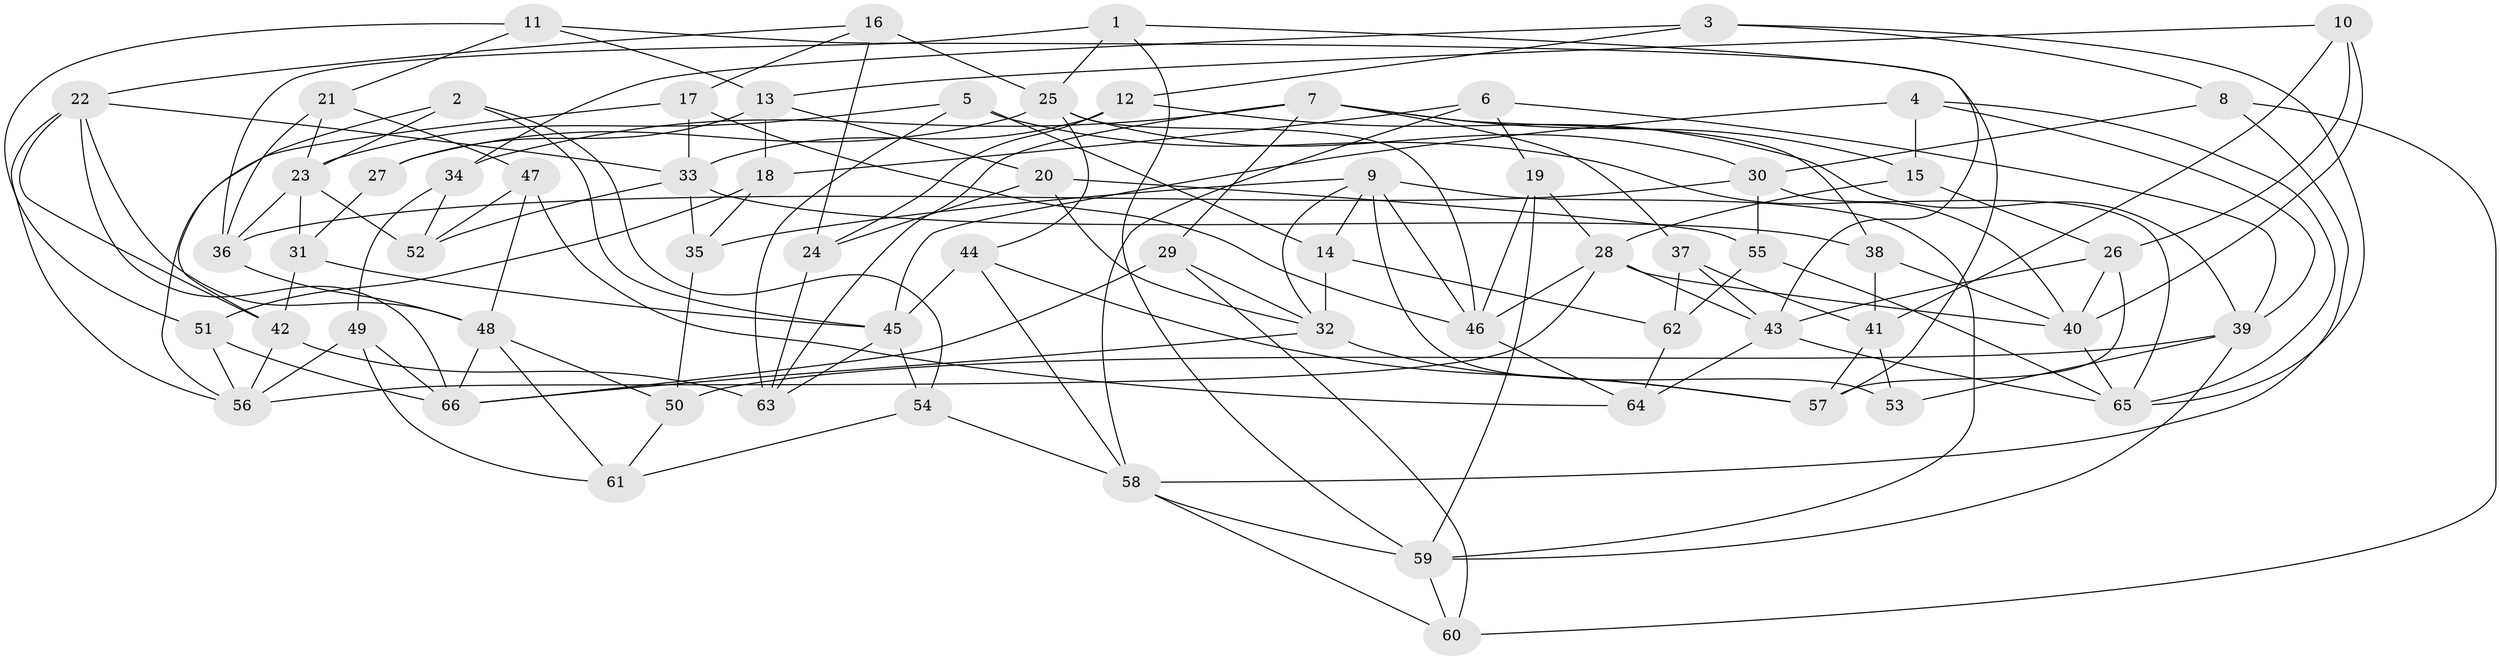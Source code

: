 // original degree distribution, {4: 1.0}
// Generated by graph-tools (version 1.1) at 2025/38/03/04/25 23:38:14]
// undirected, 66 vertices, 154 edges
graph export_dot {
  node [color=gray90,style=filled];
  1;
  2;
  3;
  4;
  5;
  6;
  7;
  8;
  9;
  10;
  11;
  12;
  13;
  14;
  15;
  16;
  17;
  18;
  19;
  20;
  21;
  22;
  23;
  24;
  25;
  26;
  27;
  28;
  29;
  30;
  31;
  32;
  33;
  34;
  35;
  36;
  37;
  38;
  39;
  40;
  41;
  42;
  43;
  44;
  45;
  46;
  47;
  48;
  49;
  50;
  51;
  52;
  53;
  54;
  55;
  56;
  57;
  58;
  59;
  60;
  61;
  62;
  63;
  64;
  65;
  66;
  1 -- 25 [weight=1.0];
  1 -- 36 [weight=1.0];
  1 -- 43 [weight=1.0];
  1 -- 59 [weight=1.0];
  2 -- 23 [weight=1.0];
  2 -- 42 [weight=1.0];
  2 -- 45 [weight=1.0];
  2 -- 54 [weight=1.0];
  3 -- 8 [weight=1.0];
  3 -- 12 [weight=1.0];
  3 -- 34 [weight=1.0];
  3 -- 65 [weight=1.0];
  4 -- 15 [weight=1.0];
  4 -- 39 [weight=1.0];
  4 -- 45 [weight=1.0];
  4 -- 65 [weight=1.0];
  5 -- 14 [weight=1.0];
  5 -- 23 [weight=1.0];
  5 -- 40 [weight=1.0];
  5 -- 63 [weight=1.0];
  6 -- 18 [weight=1.0];
  6 -- 19 [weight=1.0];
  6 -- 39 [weight=1.0];
  6 -- 58 [weight=1.0];
  7 -- 15 [weight=1.0];
  7 -- 29 [weight=1.0];
  7 -- 34 [weight=1.0];
  7 -- 37 [weight=1.0];
  7 -- 38 [weight=1.0];
  7 -- 63 [weight=1.0];
  8 -- 30 [weight=1.0];
  8 -- 58 [weight=1.0];
  8 -- 60 [weight=1.0];
  9 -- 14 [weight=1.0];
  9 -- 32 [weight=1.0];
  9 -- 35 [weight=1.0];
  9 -- 46 [weight=1.0];
  9 -- 53 [weight=1.0];
  9 -- 59 [weight=1.0];
  10 -- 13 [weight=1.0];
  10 -- 26 [weight=1.0];
  10 -- 40 [weight=1.0];
  10 -- 41 [weight=1.0];
  11 -- 13 [weight=1.0];
  11 -- 21 [weight=1.0];
  11 -- 51 [weight=1.0];
  11 -- 57 [weight=1.0];
  12 -- 24 [weight=1.0];
  12 -- 33 [weight=1.0];
  12 -- 39 [weight=1.0];
  13 -- 18 [weight=1.0];
  13 -- 20 [weight=1.0];
  13 -- 27 [weight=2.0];
  14 -- 32 [weight=1.0];
  14 -- 62 [weight=1.0];
  15 -- 26 [weight=1.0];
  15 -- 28 [weight=1.0];
  16 -- 17 [weight=1.0];
  16 -- 22 [weight=1.0];
  16 -- 24 [weight=1.0];
  16 -- 25 [weight=1.0];
  17 -- 33 [weight=1.0];
  17 -- 46 [weight=1.0];
  17 -- 56 [weight=1.0];
  18 -- 35 [weight=1.0];
  18 -- 51 [weight=1.0];
  19 -- 28 [weight=1.0];
  19 -- 46 [weight=1.0];
  19 -- 59 [weight=1.0];
  20 -- 24 [weight=1.0];
  20 -- 32 [weight=1.0];
  20 -- 55 [weight=1.0];
  21 -- 23 [weight=1.0];
  21 -- 36 [weight=1.0];
  21 -- 47 [weight=1.0];
  22 -- 33 [weight=1.0];
  22 -- 42 [weight=1.0];
  22 -- 48 [weight=1.0];
  22 -- 56 [weight=1.0];
  22 -- 66 [weight=1.0];
  23 -- 31 [weight=1.0];
  23 -- 36 [weight=1.0];
  23 -- 52 [weight=1.0];
  24 -- 63 [weight=1.0];
  25 -- 27 [weight=1.0];
  25 -- 30 [weight=1.0];
  25 -- 44 [weight=1.0];
  25 -- 46 [weight=1.0];
  26 -- 40 [weight=1.0];
  26 -- 43 [weight=1.0];
  26 -- 57 [weight=2.0];
  27 -- 31 [weight=1.0];
  28 -- 40 [weight=1.0];
  28 -- 43 [weight=1.0];
  28 -- 46 [weight=1.0];
  28 -- 56 [weight=1.0];
  29 -- 32 [weight=1.0];
  29 -- 60 [weight=1.0];
  29 -- 66 [weight=1.0];
  30 -- 36 [weight=2.0];
  30 -- 55 [weight=1.0];
  30 -- 65 [weight=1.0];
  31 -- 42 [weight=1.0];
  31 -- 45 [weight=1.0];
  32 -- 57 [weight=1.0];
  32 -- 66 [weight=1.0];
  33 -- 35 [weight=1.0];
  33 -- 38 [weight=1.0];
  33 -- 52 [weight=1.0];
  34 -- 49 [weight=1.0];
  34 -- 52 [weight=1.0];
  35 -- 50 [weight=1.0];
  36 -- 48 [weight=1.0];
  37 -- 41 [weight=1.0];
  37 -- 43 [weight=1.0];
  37 -- 62 [weight=1.0];
  38 -- 40 [weight=1.0];
  38 -- 41 [weight=1.0];
  39 -- 50 [weight=1.0];
  39 -- 53 [weight=1.0];
  39 -- 59 [weight=1.0];
  40 -- 65 [weight=1.0];
  41 -- 53 [weight=2.0];
  41 -- 57 [weight=1.0];
  42 -- 56 [weight=1.0];
  42 -- 63 [weight=2.0];
  43 -- 64 [weight=1.0];
  43 -- 65 [weight=1.0];
  44 -- 45 [weight=1.0];
  44 -- 57 [weight=1.0];
  44 -- 58 [weight=1.0];
  45 -- 54 [weight=1.0];
  45 -- 63 [weight=1.0];
  46 -- 64 [weight=1.0];
  47 -- 48 [weight=1.0];
  47 -- 52 [weight=1.0];
  47 -- 64 [weight=1.0];
  48 -- 50 [weight=1.0];
  48 -- 61 [weight=1.0];
  48 -- 66 [weight=1.0];
  49 -- 56 [weight=1.0];
  49 -- 61 [weight=1.0];
  49 -- 66 [weight=1.0];
  50 -- 61 [weight=1.0];
  51 -- 56 [weight=1.0];
  51 -- 66 [weight=1.0];
  54 -- 58 [weight=1.0];
  54 -- 61 [weight=1.0];
  55 -- 62 [weight=1.0];
  55 -- 65 [weight=1.0];
  58 -- 59 [weight=1.0];
  58 -- 60 [weight=1.0];
  59 -- 60 [weight=1.0];
  62 -- 64 [weight=1.0];
}
